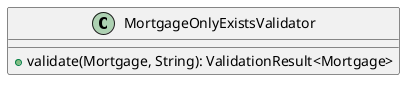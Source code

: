 @startuml

    class MortgageOnlyExistsValidator [[MortgageOnlyExistsValidator.html]] {
        +validate(Mortgage, String): ValidationResult<Mortgage>
    }

@enduml
